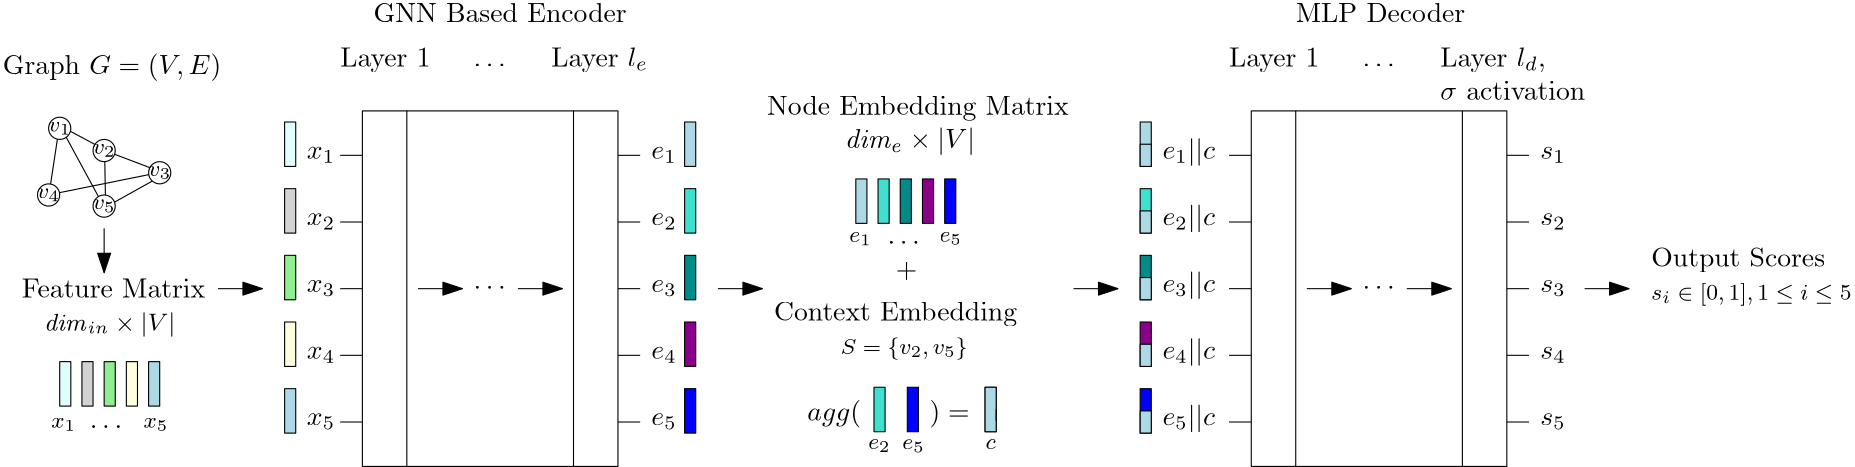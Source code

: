 <?xml version="1.0"?>
<!DOCTYPE ipe SYSTEM "ipe.dtd">
<ipe version="70218" creator="Ipe 7.2.24">
<info created="D:20220922151308" modified="D:20220922163707"/>
<ipestyle name="basic">
<symbol name="arrow/arc(spx)">
<path stroke="sym-stroke" fill="sym-stroke" pen="sym-pen">
0 0 m
-1 0.333 l
-1 -0.333 l
h
</path>
</symbol>
<symbol name="arrow/farc(spx)">
<path stroke="sym-stroke" fill="white" pen="sym-pen">
0 0 m
-1 0.333 l
-1 -0.333 l
h
</path>
</symbol>
<symbol name="arrow/ptarc(spx)">
<path stroke="sym-stroke" fill="sym-stroke" pen="sym-pen">
0 0 m
-1 0.333 l
-0.8 0 l
-1 -0.333 l
h
</path>
</symbol>
<symbol name="arrow/fptarc(spx)">
<path stroke="sym-stroke" fill="white" pen="sym-pen">
0 0 m
-1 0.333 l
-0.8 0 l
-1 -0.333 l
h
</path>
</symbol>
<symbol name="mark/circle(sx)" transformations="translations">
<path fill="sym-stroke">
0.6 0 0 0.6 0 0 e
0.4 0 0 0.4 0 0 e
</path>
</symbol>
<symbol name="mark/disk(sx)" transformations="translations">
<path fill="sym-stroke">
0.6 0 0 0.6 0 0 e
</path>
</symbol>
<symbol name="mark/fdisk(sfx)" transformations="translations">
<group>
<path fill="sym-fill">
0.5 0 0 0.5 0 0 e
</path>
<path fill="sym-stroke" fillrule="eofill">
0.6 0 0 0.6 0 0 e
0.4 0 0 0.4 0 0 e
</path>
</group>
</symbol>
<symbol name="mark/box(sx)" transformations="translations">
<path fill="sym-stroke" fillrule="eofill">
-0.6 -0.6 m
0.6 -0.6 l
0.6 0.6 l
-0.6 0.6 l
h
-0.4 -0.4 m
0.4 -0.4 l
0.4 0.4 l
-0.4 0.4 l
h
</path>
</symbol>
<symbol name="mark/square(sx)" transformations="translations">
<path fill="sym-stroke">
-0.6 -0.6 m
0.6 -0.6 l
0.6 0.6 l
-0.6 0.6 l
h
</path>
</symbol>
<symbol name="mark/fsquare(sfx)" transformations="translations">
<group>
<path fill="sym-fill">
-0.5 -0.5 m
0.5 -0.5 l
0.5 0.5 l
-0.5 0.5 l
h
</path>
<path fill="sym-stroke" fillrule="eofill">
-0.6 -0.6 m
0.6 -0.6 l
0.6 0.6 l
-0.6 0.6 l
h
-0.4 -0.4 m
0.4 -0.4 l
0.4 0.4 l
-0.4 0.4 l
h
</path>
</group>
</symbol>
<symbol name="mark/cross(sx)" transformations="translations">
<group>
<path fill="sym-stroke">
-0.43 -0.57 m
0.57 0.43 l
0.43 0.57 l
-0.57 -0.43 l
h
</path>
<path fill="sym-stroke">
-0.43 0.57 m
0.57 -0.43 l
0.43 -0.57 l
-0.57 0.43 l
h
</path>
</group>
</symbol>
<symbol name="arrow/fnormal(spx)">
<path stroke="sym-stroke" fill="white" pen="sym-pen">
0 0 m
-1 0.333 l
-1 -0.333 l
h
</path>
</symbol>
<symbol name="arrow/pointed(spx)">
<path stroke="sym-stroke" fill="sym-stroke" pen="sym-pen">
0 0 m
-1 0.333 l
-0.8 0 l
-1 -0.333 l
h
</path>
</symbol>
<symbol name="arrow/fpointed(spx)">
<path stroke="sym-stroke" fill="white" pen="sym-pen">
0 0 m
-1 0.333 l
-0.8 0 l
-1 -0.333 l
h
</path>
</symbol>
<symbol name="arrow/linear(spx)">
<path stroke="sym-stroke" pen="sym-pen">
-1 0.333 m
0 0 l
-1 -0.333 l
</path>
</symbol>
<symbol name="arrow/fdouble(spx)">
<path stroke="sym-stroke" fill="white" pen="sym-pen">
0 0 m
-1 0.333 l
-1 -0.333 l
h
-1 0 m
-2 0.333 l
-2 -0.333 l
h
</path>
</symbol>
<symbol name="arrow/double(spx)">
<path stroke="sym-stroke" fill="sym-stroke" pen="sym-pen">
0 0 m
-1 0.333 l
-1 -0.333 l
h
-1 0 m
-2 0.333 l
-2 -0.333 l
h
</path>
</symbol>
<symbol name="arrow/mid-normal(spx)">
<path stroke="sym-stroke" fill="sym-stroke" pen="sym-pen">
0.5 0 m
-0.5 0.333 l
-0.5 -0.333 l
h
</path>
</symbol>
<symbol name="arrow/mid-fnormal(spx)">
<path stroke="sym-stroke" fill="white" pen="sym-pen">
0.5 0 m
-0.5 0.333 l
-0.5 -0.333 l
h
</path>
</symbol>
<symbol name="arrow/mid-pointed(spx)">
<path stroke="sym-stroke" fill="sym-stroke" pen="sym-pen">
0.5 0 m
-0.5 0.333 l
-0.3 0 l
-0.5 -0.333 l
h
</path>
</symbol>
<symbol name="arrow/mid-fpointed(spx)">
<path stroke="sym-stroke" fill="white" pen="sym-pen">
0.5 0 m
-0.5 0.333 l
-0.3 0 l
-0.5 -0.333 l
h
</path>
</symbol>
<symbol name="arrow/mid-double(spx)">
<path stroke="sym-stroke" fill="sym-stroke" pen="sym-pen">
1 0 m
0 0.333 l
0 -0.333 l
h
0 0 m
-1 0.333 l
-1 -0.333 l
h
</path>
</symbol>
<symbol name="arrow/mid-fdouble(spx)">
<path stroke="sym-stroke" fill="white" pen="sym-pen">
1 0 m
0 0.333 l
0 -0.333 l
h
0 0 m
-1 0.333 l
-1 -0.333 l
h
</path>
</symbol>
<anglesize name="22.5 deg" value="22.5"/>
<anglesize name="30 deg" value="30"/>
<anglesize name="45 deg" value="45"/>
<anglesize name="60 deg" value="60"/>
<anglesize name="90 deg" value="90"/>
<arrowsize name="large" value="10"/>
<arrowsize name="small" value="5"/>
<arrowsize name="tiny" value="3"/>
<color name="blue" value="0 0 1"/>
<color name="brown" value="0.647 0.165 0.165"/>
<color name="darkblue" value="0 0 0.545"/>
<color name="darkcyan" value="0 0.545 0.545"/>
<color name="darkgray" value="0.663"/>
<color name="darkgreen" value="0 0.392 0"/>
<color name="darkmagenta" value="0.545 0 0.545"/>
<color name="darkorange" value="1 0.549 0"/>
<color name="darkred" value="0.545 0 0"/>
<color name="gold" value="1 0.843 0"/>
<color name="gray" value="0.745"/>
<color name="green" value="0 1 0"/>
<color name="lightblue" value="0.678 0.847 0.902"/>
<color name="lightcyan" value="0.878 1 1"/>
<color name="lightgray" value="0.827"/>
<color name="lightgreen" value="0.565 0.933 0.565"/>
<color name="lightyellow" value="1 1 0.878"/>
<color name="navy" value="0 0 0.502"/>
<color name="orange" value="1 0.647 0"/>
<color name="pink" value="1 0.753 0.796"/>
<color name="purple" value="0.627 0.125 0.941"/>
<color name="red" value="1 0 0"/>
<color name="seagreen" value="0.18 0.545 0.341"/>
<color name="turquoise" value="0.251 0.878 0.816"/>
<color name="violet" value="0.933 0.51 0.933"/>
<color name="yellow" value="1 1 0"/>
<dashstyle name="dash dot dotted" value="[4 2 1 2 1 2] 0"/>
<dashstyle name="dash dotted" value="[4 2 1 2] 0"/>
<dashstyle name="dashed" value="[4] 0"/>
<dashstyle name="dotted" value="[1 3] 0"/>
<gridsize name="10 pts (~3.5 mm)" value="10"/>
<gridsize name="14 pts (~5 mm)" value="14"/>
<gridsize name="16 pts (~6 mm)" value="16"/>
<gridsize name="20 pts (~7 mm)" value="20"/>
<gridsize name="28 pts (~10 mm)" value="28"/>
<gridsize name="32 pts (~12 mm)" value="32"/>
<gridsize name="4 pts" value="4"/>
<gridsize name="56 pts (~20 mm)" value="56"/>
<gridsize name="8 pts (~3 mm)" value="8"/>
<opacity name="10%" value="0.1"/>
<opacity name="30%" value="0.3"/>
<opacity name="50%" value="0.5"/>
<opacity name="75%" value="0.75"/>
<pen name="fat" value="1.2"/>
<pen name="heavier" value="0.8"/>
<pen name="ultrafat" value="2"/>
<symbolsize name="large" value="5"/>
<symbolsize name="small" value="2"/>
<symbolsize name="tiny" value="1.1"/>
<textsize name="Huge" value="\Huge"/>
<textsize name="LARGE" value="\LARGE"/>
<textsize name="Large" value="\Large"/>
<textsize name="footnote" value="\footnotesize"/>
<textsize name="huge" value="\huge"/>
<textsize name="large" value="\large"/>
<textsize name="small" value="\small"/>
<textsize name="tiny" value="\tiny"/>
<textstyle name="center" begin="\begin{center}" end="\end{center}"/>
<textstyle name="item" begin="\begin{itemize}\item{}" end="\end{itemize}"/>
<textstyle name="itemize" begin="\begin{itemize}" end="\end{itemize}"/>
<tiling name="falling" angle="-60" step="4" width="1"/>
<tiling name="rising" angle="30" step="4" width="1"/>
</ipestyle>
<ipestyle name="customsize">
<layout paper="1600 800" origin="0 0" frame="1600 800"/>
</ipestyle>
<page>
<layer name="alpha"/>
<view layers="alpha" active="alpha"/>
<text layer="alpha" matrix="1 0 0 1 -8 0" transformations="translations" pos="256 464" stroke="black" type="label" width="32.545" height="6.815" depth="1.93" valign="baseline">Layer 1</text>
<text matrix="1 0 0 1 -60 0" transformations="translations" pos="384 464" stroke="black" type="label" width="34.814" height="6.926" depth="1.93" valign="baseline">Layer $l_e$</text>
<text matrix="1 0 0 1 -24 0" transformations="translations" pos="320 464" stroke="black" type="label" width="13.284" height="1.052" depth="0" valign="baseline">\dots</text>
<text matrix="1 0 0 1 -24 0" transformations="translations" pos="320 384" stroke="black" type="label" width="13.284" height="1.052" depth="0" valign="baseline">\dots</text>
<path matrix="1 0 0 1 -20 0" stroke="black" arrow="normal/normal">
296 384 m
312 384 l
</path>
<path matrix="1 0 0 1 -32 0" stroke="black" arrow="normal/normal">
344 384 m
360 384 l
</path>
<path matrix="1 0 0 1 -52 0" stroke="black">
400 432 m
408 432 l
</path>
<path matrix="1 0 0 1 -52 0" stroke="black">
400 408 m
408 408 l
</path>
<path matrix="1 0 0 1 -52 0" stroke="black">
400 384 m
408 384 l
</path>
<path matrix="1 0 0 1 -52 0" stroke="black">
400 360 m
408 360 l
</path>
<path matrix="1 0 0 1 -52 0" stroke="black">
400 336 m
408 336 l
</path>
<path stroke="black">
248 432 m
256 432 l
</path>
<path stroke="black">
248 408 m
256 408 l
</path>
<path stroke="black">
248 384 m
256 384 l
</path>
<path stroke="black">
248 360 m
256 360 l
</path>
<path stroke="black">
248 336 m
256 336 l
</path>
<text matrix="1 0 0 1 -4 -1.19799" transformations="translations" pos="240 432" stroke="black" type="label" width="10.163" height="4.294" depth="1.49" valign="baseline" style="math">x_1</text>
<text matrix="1 0 0 1 -4 -1.19799" transformations="translations" pos="240 408" stroke="black" type="label" width="10.163" height="4.294" depth="1.49" valign="baseline" style="math">x_2</text>
<text matrix="1 0 0 1 -4 -1.19799" transformations="translations" pos="240 384" stroke="black" type="label" width="10.163" height="4.294" depth="1.49" valign="baseline" style="math">x_3</text>
<text matrix="1 0 0 1 -4 -1.19799" transformations="translations" pos="240 360" stroke="black" type="label" width="10.163" height="4.294" depth="1.49" valign="baseline" style="math">x_4</text>
<text matrix="1 0 0 1 -4 -1.19799" transformations="translations" pos="240 336" stroke="black" type="label" width="10.163" height="4.294" depth="1.49" valign="baseline" style="math">x_5</text>
<text matrix="1 0 0 1 -82.627 -75.1737" transformations="translations" pos="216 456" stroke="black" type="label" width="66.058" height="6.808" depth="0" valign="baseline">Feature Matrix</text>
<text matrix="1 0 0 1 5.37302 -27.1737" transformations="translations" pos="136 396" stroke="black" type="label" width="47.332" height="6.726" depth="2.24" valign="baseline" size="small" style="math">\mathit{dim}_{in} \times |V|</text>
<path matrix="1 0 0 1 -80.9666 -90.275" stroke="black" fill="lightcyan">
228 432 m
228 448 l
232 448 l
232 432 l
h
</path>
<path matrix="1 0 0 1 -72.9666 -62.275" stroke="black" fill="lightgray">
228 404 m
228 420 l
232 420 l
232 404 l
h
</path>
<path matrix="1 0 0 1 -64.9666 -38.275" stroke="black" fill="lightgreen">
228 380 m
228 396 l
232 396 l
232 380 l
h
</path>
<path matrix="1 0 0 1 -56.9666 -14.275" stroke="black" fill="lightyellow">
228 356 m
228 372 l
232 372 l
232 356 l
h
</path>
<path matrix="1 0 0 1 -48.9666 9.72496" stroke="black" fill="lightblue">
228 332 m
228 348 l
232 348 l
232 332 l
h
</path>
<text matrix="1 0 0 1 62.5402 45.2756" transformations="translations" pos="64 416" stroke="black" type="label" width="78.678" height="7.473" depth="2.49" valign="baseline">Graph $G = (V,E)$</text>
<path matrix="1 0 0 1 95.0334 45.725" stroke="black">
4 0 0 4 48 372 e
</path>
<path matrix="1 0 0 1 95.0334 45.725" stroke="black">
4 0 0 4 68 368 e
</path>
<path matrix="1 0 0 1 95.0334 45.725" stroke="black">
4 0 0 4 68 388 e
</path>
<path matrix="1 0 0 1 95.0334 45.725" stroke="black">
4 0 0 4 52 396 e
</path>
<path matrix="1 0 0 1 95.0334 45.725" stroke="black">
4 0 0 4 88 380 e
</path>
<text matrix="1 0 0 1 95.0334 45.725" transformations="translations" pos="68 388" stroke="black" type="label" width="8.275" height="3.439" depth="1.1" halign="center" valign="center" size="footnote" style="math">v_2</text>
<text matrix="1 0 0 1 79.0334 53.725" transformations="translations" pos="68 388" stroke="black" type="label" width="8.275" height="3.439" depth="1.1" halign="center" valign="center" size="footnote" style="math">v_1</text>
<text matrix="1 0 0 1 75.0334 29.725" transformations="translations" pos="68 388" stroke="black" type="label" width="8.275" height="3.439" depth="1.1" halign="center" valign="center" size="footnote" style="math">v_4</text>
<text matrix="1 0 0 1 95.0334 25.725" transformations="translations" pos="68 388" stroke="black" type="label" width="8.275" height="3.439" depth="1.1" halign="center" valign="center" size="footnote" style="math">v_5</text>
<text matrix="1 0 0 1 115.033 37.725" transformations="translations" pos="68 388" stroke="black" type="label" width="8.275" height="3.439" depth="1.1" halign="center" valign="center" size="footnote" style="math">v_3</text>
<text matrix="1 0 0 1 7.9798 -34.0384" transformations="translations" pos="136 368" stroke="black" type="label" width="8.918" height="3.439" depth="1.1" valign="baseline" size="footnote" style="math">x_1</text>
<text matrix="1 0 0 1 9.21943 -34.1173" transformations="translations" pos="168 368" stroke="black" type="label" width="8.918" height="3.439" depth="1.1" valign="baseline" size="footnote" style="math">x_5</text>
<text matrix="1 0 0 1 5.67038 -34.275" transformations="translations" pos="152.208 368.097" stroke="black" type="label" width="13.284" height="1.052" depth="0" valign="baseline">\dots</text>
<text matrix="1 0 0 1 -28 0" transformations="translations" pos="288 480" stroke="black" type="label" width="91.2" height="6.918" depth="0" valign="baseline">GNN Based Encoder</text>
<path matrix="1 0 0 1 95.0334 45.725" stroke="black">
48.719 375.935 m
51.1662 392.088 l
</path>
<path matrix="1 0 0 1 95.0334 45.725" stroke="black">
54.3478 392.762 m
65.939 371.428 l
</path>
<path matrix="1 0 0 1 95.0334 45.725" stroke="black">
71.7617 386.64 m
84.4479 381.839 l
</path>
<path matrix="1 0 0 1 95.0334 45.725" stroke="black">
68.2337 384.007 m
68.4482 371.975 l
</path>
<path matrix="1 0 0 1 95.0334 45.725" stroke="black">
64.6666 390.211 m
55.8473 394.905 l
</path>
<path matrix="1 0 0 1 95.0334 45.725" stroke="black">
84.057 379.327 m
51.9104 372.842 l
</path>
<path matrix="1 0 0 1 95.0334 45.725" stroke="black">
71.7347 369.433 m
85.3376 377.015 l
</path>
<path stroke="black">
256 448 m
256 320 l
272 320 l
272 448 l
h
</path>
<path stroke="black">
332 448 m
332 320 l
348 320 l
348 448 l
h
</path>
<path stroke="black">
272 448 m
332 448 l
</path>
<path stroke="black">
272 320 m
332 320 l
</path>
<text matrix="1 0 0 1 120 -1.19799" transformations="translations" pos="240 432" stroke="black" type="label" width="9.108" height="4.294" depth="1.49" valign="baseline" style="math">e_1</text>
<text matrix="1 0 0 1 120 -1.19799" transformations="translations" pos="240 408" stroke="black" type="label" width="9.108" height="4.294" depth="1.49" valign="baseline" style="math">e_2</text>
<text matrix="1 0 0 1 120 -1.19799" transformations="translations" pos="240 384" stroke="black" type="label" width="9.108" height="4.294" depth="1.49" valign="baseline" style="math">e_3</text>
<text matrix="1 0 0 1 120 -1.19799" transformations="translations" pos="240 360" stroke="black" type="label" width="9.108" height="4.294" depth="1.49" valign="baseline" style="math">e_4</text>
<text matrix="1 0 0 1 120 -1.19799" transformations="translations" pos="240 336" stroke="black" type="label" width="9.108" height="4.294" depth="1.49" valign="baseline" style="math">e_5</text>
<path matrix="1 0 0 1 205.632 -24.4976" stroke="black" fill="lightblue">
228 432 m
228 448 l
232 448 l
232 432 l
h
</path>
<path matrix="1 0 0 1 213.632 3.50238" stroke="black" fill="turquoise">
228 404 m
228 420 l
232 420 l
232 404 l
h
</path>
<path matrix="1 0 0 1 221.632 27.5024" stroke="black" fill="darkcyan">
228 380 m
228 396 l
232 396 l
232 380 l
h
</path>
<path matrix="1 0 0 1 229.632 51.5024" stroke="black" fill="darkmagenta">
228 356 m
228 372 l
232 372 l
232 356 l
h
</path>
<path matrix="1 0 0 1 237.632 75.5024" stroke="black" fill="blue">
228 332 m
228 348 l
232 348 l
232 332 l
h
</path>
<text matrix="1 0 0 1 -10.3232 38.6377" transformations="translations" pos="412 408" stroke="black" type="label" width="108.648" height="6.926" depth="1.93" valign="baseline">Node Embedding Matrix</text>
<path matrix="1 0 0 1 0 -4" stroke="black" fill="lightcyan">
228 432 m
228 448 l
232 448 l
232 432 l
h
</path>
<path stroke="black" fill="lightgray">
228 404 m
228 420 l
232 420 l
232 404 l
h
</path>
<path stroke="black" fill="lightgreen">
228 380 m
228 396 l
232 396 l
232 380 l
h
</path>
<path stroke="black" fill="lightyellow">
228 356 m
228 372 l
232 372 l
232 356 l
h
</path>
<path stroke="black" fill="lightblue">
228 332 m
228 348 l
232 348 l
232 332 l
h
</path>
<path matrix="1 0 0 1 144 -4" stroke="black" fill="lightblue">
228 432 m
228 448 l
232 448 l
232 432 l
h
</path>
<path matrix="1 0 0 1 144 0" stroke="black" fill="turquoise">
228 404 m
228 420 l
232 420 l
232 404 l
h
</path>
<path matrix="1 0 0 1 144 0" stroke="black" fill="darkcyan">
228 380 m
228 396 l
232 396 l
232 380 l
h
</path>
<path matrix="1 0 0 1 144 0" stroke="black" fill="darkmagenta">
228 356 m
228 372 l
232 372 l
232 356 l
h
</path>
<path matrix="1 0 0 1 144 0" stroke="black" fill="blue">
228 332 m
228 348 l
232 348 l
232 332 l
h
</path>
<text matrix="1 0 0 1 21.6768 30.6377" transformations="translations" pos="408 404" stroke="black" type="label" width="46.835" height="7.473" depth="2.49" valign="baseline" style="math">\mathit{dim_{e}} \times |V|</text>
<text matrix="1 0 0 1 12.1722 -11.5024" transformations="translations" pos="392 384" stroke="black" type="label" width="87.588" height="6.926" depth="1.93" valign="baseline">Context Embedding</text>
<text matrix="1 0 0 1 12.1722 -11.5024" transformations="translations" pos="416 372" stroke="black" type="label" width="45.668" height="5.98" depth="1.99" valign="baseline" size="footnote" style="math">S = \{v_2, v_5\}</text>
<text matrix="1 0 0 1 191.271 -31.2366" transformations="translations" pos="240 432" stroke="black" type="label" width="8.079" height="3.439" depth="1.1" valign="baseline" size="footnote" style="math">e_1</text>
<text matrix="1 0 0 1 223.787 -31.1341" transformations="translations" pos="240 432" stroke="black" type="label" width="8.079" height="3.439" depth="1.1" valign="baseline" size="footnote" style="math">e_5</text>
<text matrix="1 0 0 1 15.6953 1.50484" transformations="translations" pos="429.345 398.636" stroke="black" type="label" width="13.284" height="1.052" depth="0" valign="baseline">\dots</text>
<path matrix="1 0 0 1 212.172 -71.5024" stroke="black" fill="turquoise">
228 404 m
228 420 l
232 420 l
232 404 l
h
</path>
<path matrix="1 0 0 1 224.172 0.497624" stroke="black" fill="blue">
228 332 m
228 348 l
232 348 l
232 332 l
h
</path>
<text matrix="1 0 0 1 8.17221 -11.5024" transformations="translations" pos="408 348" stroke="black" type="label" width="19.359" height="7.473" depth="2.49" valign="baseline" style="math">agg(</text>
<text matrix="1 0 0 1 16.1722 -11.5024" transformations="translations" pos="444 348" stroke="black" type="label" width="14.39" height="7.473" depth="2.49" valign="baseline" style="math">) = </text>
<text matrix="1 0 0 1 198.077 -105.709" transformations="translations" pos="240 432" stroke="black" type="label" width="8.079" height="3.439" depth="1.1" valign="baseline" size="footnote" style="math">e_2</text>
<text matrix="1 0 0 1 210.344 -105.842" transformations="translations" pos="240 432" stroke="black" type="label" width="8.079" height="3.439" depth="1.1" valign="baseline" size="footnote" style="math">e_5</text>
<path matrix="1 0 0 1 12.1722 -11.5024" stroke="black" fill="lightblue">
468 360 m
468 344 l
472 344 l
472 360 l
h
</path>
<path matrix="1 0 0 1 12.1722 -11.5024" stroke="black" fill="lightblue">
468 360 m
468 344 l
472 344 l
472 360 l
h
</path>
<path matrix="1 0 0 1 12.1722 -11.5024" stroke="black" fill="lightblue">
472 352 m
472 348 l
472 348 l
472 352 l
h
</path>
<path matrix="1 0 0 1 3.03339 5.72496" stroke="black" fill="lightblue" arrow="normal/normal">
160 400 m
160 384 l
</path>
<path stroke="black" fill="lightblue" arrow="normal/normal">
204 384 m
220 384 l
</path>
<path stroke="black" fill="lightblue" arrow="normal/normal">
384 384 m
400 384 l
</path>
<text matrix="1 0 0 1 8 -4" transformations="translations" pos="440 392" stroke="black" type="label" width="7.749" height="5.812" depth="0.83" valign="baseline" style="math">+</text>
<text matrix="1 0 0 1 4.34586 2.24808" transformations="translations" pos="476 324" stroke="black" type="label" width="3.668" height="3.432" depth="0" valign="baseline" size="footnote" style="math">c</text>
<path stroke="black" arrow="normal/normal">
512 384 m
528 384 l
</path>
<text matrix="1 0 0 1 312 0" transformations="translations" pos="256 464" stroke="black" type="label" width="32.545" height="6.815" depth="1.93" valign="baseline">Layer 1</text>
<text matrix="1 0 0 1 260 0" transformations="translations" pos="384 464" stroke="black" type="label" width="37.949" height="6.926" depth="1.93" valign="baseline">Layer $l_d$,</text>
<text matrix="1 0 0 1 296 0" transformations="translations" pos="320 464" stroke="black" type="label" width="13.284" height="1.052" depth="0" valign="baseline">\dots</text>
<text matrix="1 0 0 1 296 0" transformations="translations" pos="320 384" stroke="black" type="label" width="13.284" height="1.052" depth="0" valign="baseline">\dots</text>
<path matrix="1 0 0 1 300 0" stroke="black" arrow="normal/normal">
296 384 m
312 384 l
</path>
<path matrix="1 0 0 1 288 0" stroke="black" arrow="normal/normal">
344 384 m
360 384 l
</path>
<path matrix="1 0 0 1 268 0" stroke="black">
400 432 m
408 432 l
</path>
<path matrix="1 0 0 1 268 0" stroke="black">
400 408 m
408 408 l
</path>
<path matrix="1 0 0 1 268 0" stroke="black">
400 384 m
408 384 l
</path>
<path matrix="1 0 0 1 268 0" stroke="black">
400 360 m
408 360 l
</path>
<path matrix="1 0 0 1 268 0" stroke="black">
400 336 m
408 336 l
</path>
<path matrix="1 0 0 1 320 0" stroke="black">
248 432 m
256 432 l
</path>
<path matrix="1 0 0 1 320 0" stroke="black">
248 408 m
256 408 l
</path>
<path matrix="1 0 0 1 320 0" stroke="black">
248 384 m
256 384 l
</path>
<path matrix="1 0 0 1 320 0" stroke="black">
248 360 m
256 360 l
</path>
<path matrix="1 0 0 1 320 0" stroke="black">
248 336 m
256 336 l
</path>
<text matrix="1 0 0 1 304 -1.19799" transformations="translations" pos="240 432" stroke="black" type="label" width="18.954" height="7.473" depth="2.49" valign="baseline" style="math">e_1 || c</text>
<text matrix="1 0 0 1 304 -1.19799" transformations="translations" pos="240 408" stroke="black" type="label" width="18.954" height="7.473" depth="2.49" valign="baseline" style="math">e_2 ||c</text>
<text matrix="1 0 0 1 304 -1.19799" transformations="translations" pos="240 384" stroke="black" type="label" width="18.954" height="7.473" depth="2.49" valign="baseline" style="math">e_3 ||c</text>
<text matrix="1 0 0 1 304 -1.19799" transformations="translations" pos="240 360" stroke="black" type="label" width="18.954" height="7.473" depth="2.49" valign="baseline" style="math">e_4 || c</text>
<text matrix="1 0 0 1 304 -1.19799" transformations="translations" pos="240 336" stroke="black" type="label" width="18.954" height="7.473" depth="2.49" valign="baseline" style="math">e_5 || c</text>
<text matrix="1 0 0 1 304 0" transformations="translations" pos="288 480" stroke="black" type="label" width="61.049" height="6.918" depth="0" valign="baseline">MLP Decoder</text>
<path matrix="1 0 0 1 320 0" stroke="black">
256 448 m
256 320 l
272 320 l
272 448 l
h
</path>
<path matrix="1 0 0 1 320 0" stroke="black">
332 448 m
332 320 l
348 320 l
348 448 l
h
</path>
<path matrix="1 0 0 1 320 0" stroke="black">
272 448 m
332 448 l
</path>
<path matrix="1 0 0 1 320 0" stroke="black">
272 320 m
332 320 l
</path>
<text matrix="1 0 0 1 440 -1.19799" transformations="translations" pos="240 432" stroke="black" type="label" width="9.139" height="4.294" depth="1.49" valign="baseline" style="math">s_1</text>
<text matrix="1 0 0 1 440 -1.19799" transformations="translations" pos="240 408" stroke="black" type="label" width="9.139" height="4.294" depth="1.49" valign="baseline" style="math">s_2</text>
<text matrix="1 0 0 1 440 -1.19799" transformations="translations" pos="240 384" stroke="black" type="label" width="9.139" height="4.294" depth="1.49" valign="baseline" style="math">s_3</text>
<text matrix="1 0 0 1 440 -1.19799" transformations="translations" pos="240 360" stroke="black" type="label" width="9.139" height="4.294" depth="1.49" valign="baseline" style="math">s_4</text>
<text matrix="1 0 0 1 440 -1.19799" transformations="translations" pos="240 336" stroke="black" type="label" width="9.139" height="4.294" depth="1.49" valign="baseline" style="math">s_5</text>
<path matrix="1 0 0 1 308 -4" stroke="black" fill="lightblue">
228 432 m
228 448 l
232 448 l
232 432 l
h
</path>
<path matrix="1 0 0 1 308 0" stroke="black" fill="turquoise">
228 404 m
228 420 l
232 420 l
232 404 l
h
</path>
<path matrix="1 0 0 1 308 0" stroke="black" fill="darkcyan">
228 380 m
228 396 l
232 396 l
232 380 l
h
</path>
<path matrix="1 0 0 1 308 0" stroke="black" fill="darkmagenta">
228 356 m
228 372 l
232 372 l
232 356 l
h
</path>
<path matrix="1 0 0 1 308 0" stroke="black" fill="blue">
228 332 m
228 348 l
232 348 l
232 332 l
h
</path>
<path matrix="1 0 0 1 -4 0" stroke="black" fill="lightblue">
540 436 m
540 428 l
544 428 l
544 436 l
h
</path>
<path matrix="1 0 0 1 -4 0" stroke="black" fill="lightblue">
540 412 m
540 404 l
544 404 l
544 412 l
h
</path>
<path matrix="1 0 0 1 -4 0" stroke="black" fill="lightblue">
540 388 m
540 380 l
544 380 l
544 388 l
h
</path>
<path matrix="1 0 0 1 -4 0" stroke="black" fill="lightblue">
540 364 m
540 356 l
544 356 l
544 364 l
h
</path>
<path matrix="1 0 0 1 -4 0" stroke="black" fill="lightblue">
540 340 m
540 332 l
544 332 l
544 340 l
h
</path>
<text matrix="1 0 0 1 -4 0" transformations="translations" pos="648 452" stroke="black" type="label" width="55.587" height="6.654" depth="0" valign="baseline">$\sigma$ activation </text>
<path matrix="1 0 0 1 -4 0" stroke="black" fill="lightblue" arrow="normal/normal">
700 384 m
716 384 l
</path>
<text matrix="1 0 0 1 -4 0" transformations="translations" pos="724 392" stroke="black" type="label" width="62.626" height="6.815" depth="1.93" valign="baseline">Output Scores</text>
<text matrix="1 0 0 1 -4 0" transformations="translations" pos="724 380" stroke="black" type="label" width="72.062" height="5.98" depth="1.99" valign="baseline" size="footnote" style="math">s_i \in [0, 1], 1 \leq i \leq 5</text>
</page>
</ipe>
